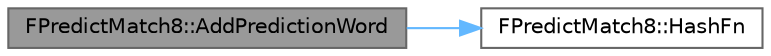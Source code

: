 digraph "FPredictMatch8::AddPredictionWord"
{
 // INTERACTIVE_SVG=YES
 // LATEX_PDF_SIZE
  bgcolor="transparent";
  edge [fontname=Helvetica,fontsize=10,labelfontname=Helvetica,labelfontsize=10];
  node [fontname=Helvetica,fontsize=10,shape=box,height=0.2,width=0.4];
  rankdir="LR";
  Node1 [id="Node000001",label="FPredictMatch8::AddPredictionWord",height=0.2,width=0.4,color="gray40", fillcolor="grey60", style="filled", fontcolor="black",tooltip=" "];
  Node1 -> Node2 [id="edge1_Node000001_Node000002",color="steelblue1",style="solid",tooltip=" "];
  Node2 [id="Node000002",label="FPredictMatch8::HashFn",height=0.2,width=0.4,color="grey40", fillcolor="white", style="filled",URL="$da/dcc/structFPredictMatch8.html#a001575334ef903a30dcfd1df094d898f",tooltip=" "];
}

